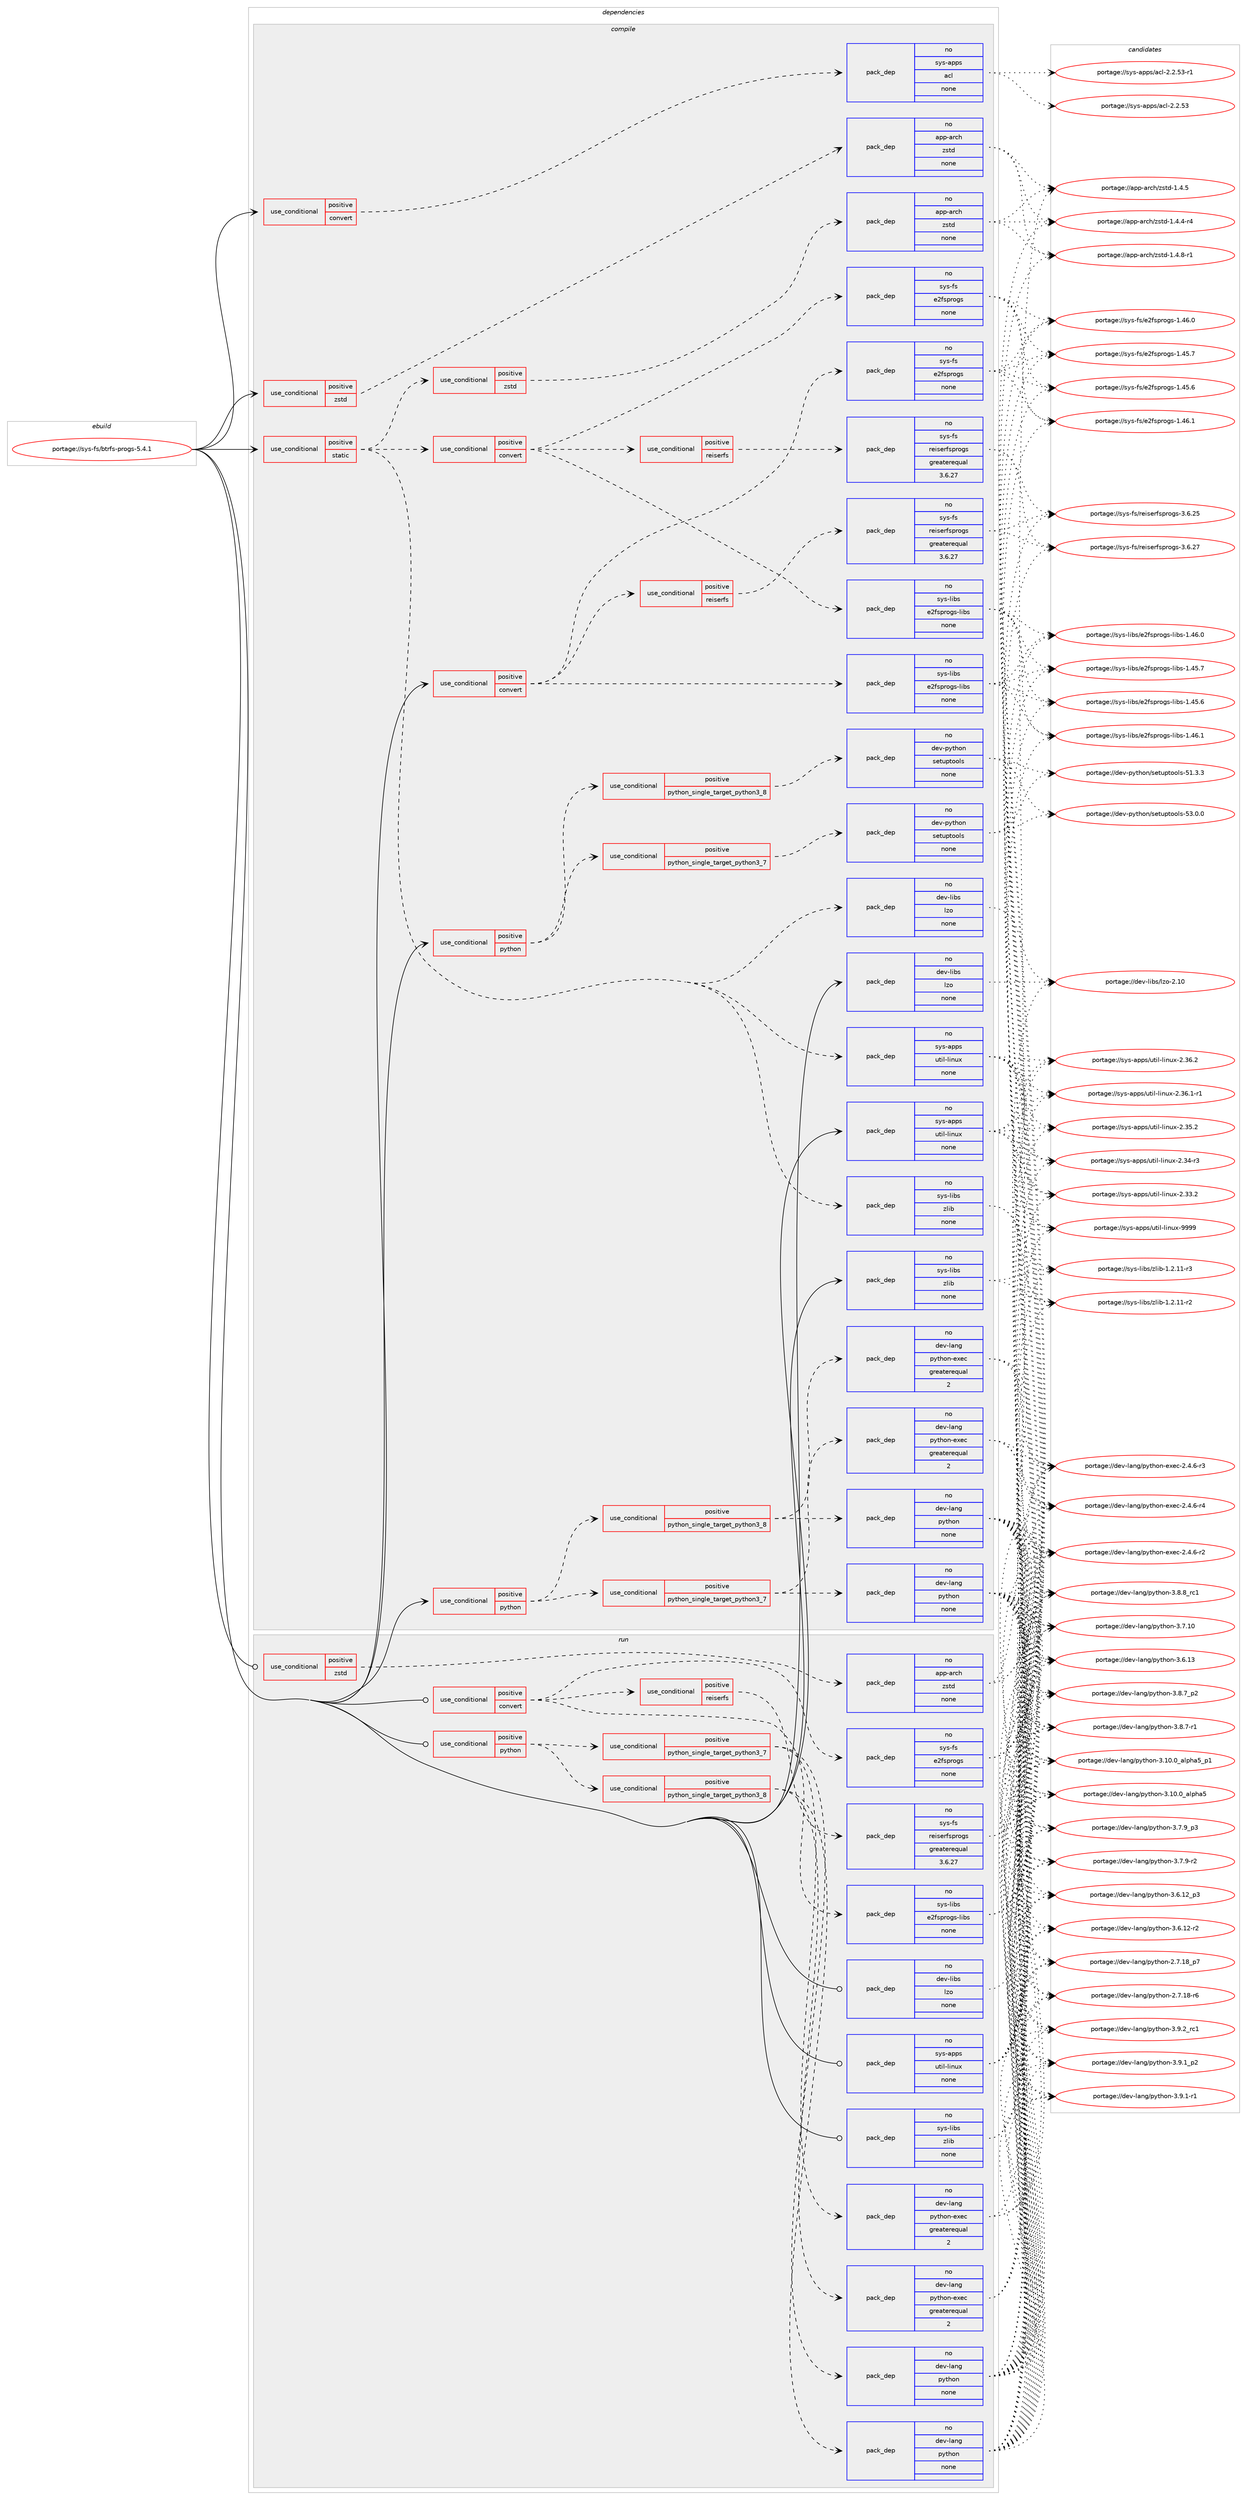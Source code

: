 digraph prolog {

# *************
# Graph options
# *************

newrank=true;
concentrate=true;
compound=true;
graph [rankdir=LR,fontname=Helvetica,fontsize=10,ranksep=1.5];#, ranksep=2.5, nodesep=0.2];
edge  [arrowhead=vee];
node  [fontname=Helvetica,fontsize=10];

# **********
# The ebuild
# **********

subgraph cluster_leftcol {
color=gray;
rank=same;
label=<<i>ebuild</i>>;
id [label="portage://sys-fs/btrfs-progs-5.4.1", color=red, width=4, href="../sys-fs/btrfs-progs-5.4.1.svg"];
}

# ****************
# The dependencies
# ****************

subgraph cluster_midcol {
color=gray;
label=<<i>dependencies</i>>;
subgraph cluster_compile {
fillcolor="#eeeeee";
style=filled;
label=<<i>compile</i>>;
subgraph cond1015 {
dependency4731 [label=<<TABLE BORDER="0" CELLBORDER="1" CELLSPACING="0" CELLPADDING="4"><TR><TD ROWSPAN="3" CELLPADDING="10">use_conditional</TD></TR><TR><TD>positive</TD></TR><TR><TD>convert</TD></TR></TABLE>>, shape=none, color=red];
subgraph pack3644 {
dependency4732 [label=<<TABLE BORDER="0" CELLBORDER="1" CELLSPACING="0" CELLPADDING="4" WIDTH="220"><TR><TD ROWSPAN="6" CELLPADDING="30">pack_dep</TD></TR><TR><TD WIDTH="110">no</TD></TR><TR><TD>sys-apps</TD></TR><TR><TD>acl</TD></TR><TR><TD>none</TD></TR><TR><TD></TD></TR></TABLE>>, shape=none, color=blue];
}
dependency4731:e -> dependency4732:w [weight=20,style="dashed",arrowhead="vee"];
}
id:e -> dependency4731:w [weight=20,style="solid",arrowhead="vee"];
subgraph cond1016 {
dependency4733 [label=<<TABLE BORDER="0" CELLBORDER="1" CELLSPACING="0" CELLPADDING="4"><TR><TD ROWSPAN="3" CELLPADDING="10">use_conditional</TD></TR><TR><TD>positive</TD></TR><TR><TD>convert</TD></TR></TABLE>>, shape=none, color=red];
subgraph pack3645 {
dependency4734 [label=<<TABLE BORDER="0" CELLBORDER="1" CELLSPACING="0" CELLPADDING="4" WIDTH="220"><TR><TD ROWSPAN="6" CELLPADDING="30">pack_dep</TD></TR><TR><TD WIDTH="110">no</TD></TR><TR><TD>sys-fs</TD></TR><TR><TD>e2fsprogs</TD></TR><TR><TD>none</TD></TR><TR><TD></TD></TR></TABLE>>, shape=none, color=blue];
}
dependency4733:e -> dependency4734:w [weight=20,style="dashed",arrowhead="vee"];
subgraph pack3646 {
dependency4735 [label=<<TABLE BORDER="0" CELLBORDER="1" CELLSPACING="0" CELLPADDING="4" WIDTH="220"><TR><TD ROWSPAN="6" CELLPADDING="30">pack_dep</TD></TR><TR><TD WIDTH="110">no</TD></TR><TR><TD>sys-libs</TD></TR><TR><TD>e2fsprogs-libs</TD></TR><TR><TD>none</TD></TR><TR><TD></TD></TR></TABLE>>, shape=none, color=blue];
}
dependency4733:e -> dependency4735:w [weight=20,style="dashed",arrowhead="vee"];
subgraph cond1017 {
dependency4736 [label=<<TABLE BORDER="0" CELLBORDER="1" CELLSPACING="0" CELLPADDING="4"><TR><TD ROWSPAN="3" CELLPADDING="10">use_conditional</TD></TR><TR><TD>positive</TD></TR><TR><TD>reiserfs</TD></TR></TABLE>>, shape=none, color=red];
subgraph pack3647 {
dependency4737 [label=<<TABLE BORDER="0" CELLBORDER="1" CELLSPACING="0" CELLPADDING="4" WIDTH="220"><TR><TD ROWSPAN="6" CELLPADDING="30">pack_dep</TD></TR><TR><TD WIDTH="110">no</TD></TR><TR><TD>sys-fs</TD></TR><TR><TD>reiserfsprogs</TD></TR><TR><TD>greaterequal</TD></TR><TR><TD>3.6.27</TD></TR></TABLE>>, shape=none, color=blue];
}
dependency4736:e -> dependency4737:w [weight=20,style="dashed",arrowhead="vee"];
}
dependency4733:e -> dependency4736:w [weight=20,style="dashed",arrowhead="vee"];
}
id:e -> dependency4733:w [weight=20,style="solid",arrowhead="vee"];
subgraph cond1018 {
dependency4738 [label=<<TABLE BORDER="0" CELLBORDER="1" CELLSPACING="0" CELLPADDING="4"><TR><TD ROWSPAN="3" CELLPADDING="10">use_conditional</TD></TR><TR><TD>positive</TD></TR><TR><TD>python</TD></TR></TABLE>>, shape=none, color=red];
subgraph cond1019 {
dependency4739 [label=<<TABLE BORDER="0" CELLBORDER="1" CELLSPACING="0" CELLPADDING="4"><TR><TD ROWSPAN="3" CELLPADDING="10">use_conditional</TD></TR><TR><TD>positive</TD></TR><TR><TD>python_single_target_python3_7</TD></TR></TABLE>>, shape=none, color=red];
subgraph pack3648 {
dependency4740 [label=<<TABLE BORDER="0" CELLBORDER="1" CELLSPACING="0" CELLPADDING="4" WIDTH="220"><TR><TD ROWSPAN="6" CELLPADDING="30">pack_dep</TD></TR><TR><TD WIDTH="110">no</TD></TR><TR><TD>dev-lang</TD></TR><TR><TD>python</TD></TR><TR><TD>none</TD></TR><TR><TD></TD></TR></TABLE>>, shape=none, color=blue];
}
dependency4739:e -> dependency4740:w [weight=20,style="dashed",arrowhead="vee"];
subgraph pack3649 {
dependency4741 [label=<<TABLE BORDER="0" CELLBORDER="1" CELLSPACING="0" CELLPADDING="4" WIDTH="220"><TR><TD ROWSPAN="6" CELLPADDING="30">pack_dep</TD></TR><TR><TD WIDTH="110">no</TD></TR><TR><TD>dev-lang</TD></TR><TR><TD>python-exec</TD></TR><TR><TD>greaterequal</TD></TR><TR><TD>2</TD></TR></TABLE>>, shape=none, color=blue];
}
dependency4739:e -> dependency4741:w [weight=20,style="dashed",arrowhead="vee"];
}
dependency4738:e -> dependency4739:w [weight=20,style="dashed",arrowhead="vee"];
subgraph cond1020 {
dependency4742 [label=<<TABLE BORDER="0" CELLBORDER="1" CELLSPACING="0" CELLPADDING="4"><TR><TD ROWSPAN="3" CELLPADDING="10">use_conditional</TD></TR><TR><TD>positive</TD></TR><TR><TD>python_single_target_python3_8</TD></TR></TABLE>>, shape=none, color=red];
subgraph pack3650 {
dependency4743 [label=<<TABLE BORDER="0" CELLBORDER="1" CELLSPACING="0" CELLPADDING="4" WIDTH="220"><TR><TD ROWSPAN="6" CELLPADDING="30">pack_dep</TD></TR><TR><TD WIDTH="110">no</TD></TR><TR><TD>dev-lang</TD></TR><TR><TD>python</TD></TR><TR><TD>none</TD></TR><TR><TD></TD></TR></TABLE>>, shape=none, color=blue];
}
dependency4742:e -> dependency4743:w [weight=20,style="dashed",arrowhead="vee"];
subgraph pack3651 {
dependency4744 [label=<<TABLE BORDER="0" CELLBORDER="1" CELLSPACING="0" CELLPADDING="4" WIDTH="220"><TR><TD ROWSPAN="6" CELLPADDING="30">pack_dep</TD></TR><TR><TD WIDTH="110">no</TD></TR><TR><TD>dev-lang</TD></TR><TR><TD>python-exec</TD></TR><TR><TD>greaterequal</TD></TR><TR><TD>2</TD></TR></TABLE>>, shape=none, color=blue];
}
dependency4742:e -> dependency4744:w [weight=20,style="dashed",arrowhead="vee"];
}
dependency4738:e -> dependency4742:w [weight=20,style="dashed",arrowhead="vee"];
}
id:e -> dependency4738:w [weight=20,style="solid",arrowhead="vee"];
subgraph cond1021 {
dependency4745 [label=<<TABLE BORDER="0" CELLBORDER="1" CELLSPACING="0" CELLPADDING="4"><TR><TD ROWSPAN="3" CELLPADDING="10">use_conditional</TD></TR><TR><TD>positive</TD></TR><TR><TD>python</TD></TR></TABLE>>, shape=none, color=red];
subgraph cond1022 {
dependency4746 [label=<<TABLE BORDER="0" CELLBORDER="1" CELLSPACING="0" CELLPADDING="4"><TR><TD ROWSPAN="3" CELLPADDING="10">use_conditional</TD></TR><TR><TD>positive</TD></TR><TR><TD>python_single_target_python3_7</TD></TR></TABLE>>, shape=none, color=red];
subgraph pack3652 {
dependency4747 [label=<<TABLE BORDER="0" CELLBORDER="1" CELLSPACING="0" CELLPADDING="4" WIDTH="220"><TR><TD ROWSPAN="6" CELLPADDING="30">pack_dep</TD></TR><TR><TD WIDTH="110">no</TD></TR><TR><TD>dev-python</TD></TR><TR><TD>setuptools</TD></TR><TR><TD>none</TD></TR><TR><TD></TD></TR></TABLE>>, shape=none, color=blue];
}
dependency4746:e -> dependency4747:w [weight=20,style="dashed",arrowhead="vee"];
}
dependency4745:e -> dependency4746:w [weight=20,style="dashed",arrowhead="vee"];
subgraph cond1023 {
dependency4748 [label=<<TABLE BORDER="0" CELLBORDER="1" CELLSPACING="0" CELLPADDING="4"><TR><TD ROWSPAN="3" CELLPADDING="10">use_conditional</TD></TR><TR><TD>positive</TD></TR><TR><TD>python_single_target_python3_8</TD></TR></TABLE>>, shape=none, color=red];
subgraph pack3653 {
dependency4749 [label=<<TABLE BORDER="0" CELLBORDER="1" CELLSPACING="0" CELLPADDING="4" WIDTH="220"><TR><TD ROWSPAN="6" CELLPADDING="30">pack_dep</TD></TR><TR><TD WIDTH="110">no</TD></TR><TR><TD>dev-python</TD></TR><TR><TD>setuptools</TD></TR><TR><TD>none</TD></TR><TR><TD></TD></TR></TABLE>>, shape=none, color=blue];
}
dependency4748:e -> dependency4749:w [weight=20,style="dashed",arrowhead="vee"];
}
dependency4745:e -> dependency4748:w [weight=20,style="dashed",arrowhead="vee"];
}
id:e -> dependency4745:w [weight=20,style="solid",arrowhead="vee"];
subgraph cond1024 {
dependency4750 [label=<<TABLE BORDER="0" CELLBORDER="1" CELLSPACING="0" CELLPADDING="4"><TR><TD ROWSPAN="3" CELLPADDING="10">use_conditional</TD></TR><TR><TD>positive</TD></TR><TR><TD>static</TD></TR></TABLE>>, shape=none, color=red];
subgraph pack3654 {
dependency4751 [label=<<TABLE BORDER="0" CELLBORDER="1" CELLSPACING="0" CELLPADDING="4" WIDTH="220"><TR><TD ROWSPAN="6" CELLPADDING="30">pack_dep</TD></TR><TR><TD WIDTH="110">no</TD></TR><TR><TD>dev-libs</TD></TR><TR><TD>lzo</TD></TR><TR><TD>none</TD></TR><TR><TD></TD></TR></TABLE>>, shape=none, color=blue];
}
dependency4750:e -> dependency4751:w [weight=20,style="dashed",arrowhead="vee"];
subgraph pack3655 {
dependency4752 [label=<<TABLE BORDER="0" CELLBORDER="1" CELLSPACING="0" CELLPADDING="4" WIDTH="220"><TR><TD ROWSPAN="6" CELLPADDING="30">pack_dep</TD></TR><TR><TD WIDTH="110">no</TD></TR><TR><TD>sys-apps</TD></TR><TR><TD>util-linux</TD></TR><TR><TD>none</TD></TR><TR><TD></TD></TR></TABLE>>, shape=none, color=blue];
}
dependency4750:e -> dependency4752:w [weight=20,style="dashed",arrowhead="vee"];
subgraph pack3656 {
dependency4753 [label=<<TABLE BORDER="0" CELLBORDER="1" CELLSPACING="0" CELLPADDING="4" WIDTH="220"><TR><TD ROWSPAN="6" CELLPADDING="30">pack_dep</TD></TR><TR><TD WIDTH="110">no</TD></TR><TR><TD>sys-libs</TD></TR><TR><TD>zlib</TD></TR><TR><TD>none</TD></TR><TR><TD></TD></TR></TABLE>>, shape=none, color=blue];
}
dependency4750:e -> dependency4753:w [weight=20,style="dashed",arrowhead="vee"];
subgraph cond1025 {
dependency4754 [label=<<TABLE BORDER="0" CELLBORDER="1" CELLSPACING="0" CELLPADDING="4"><TR><TD ROWSPAN="3" CELLPADDING="10">use_conditional</TD></TR><TR><TD>positive</TD></TR><TR><TD>convert</TD></TR></TABLE>>, shape=none, color=red];
subgraph pack3657 {
dependency4755 [label=<<TABLE BORDER="0" CELLBORDER="1" CELLSPACING="0" CELLPADDING="4" WIDTH="220"><TR><TD ROWSPAN="6" CELLPADDING="30">pack_dep</TD></TR><TR><TD WIDTH="110">no</TD></TR><TR><TD>sys-fs</TD></TR><TR><TD>e2fsprogs</TD></TR><TR><TD>none</TD></TR><TR><TD></TD></TR></TABLE>>, shape=none, color=blue];
}
dependency4754:e -> dependency4755:w [weight=20,style="dashed",arrowhead="vee"];
subgraph pack3658 {
dependency4756 [label=<<TABLE BORDER="0" CELLBORDER="1" CELLSPACING="0" CELLPADDING="4" WIDTH="220"><TR><TD ROWSPAN="6" CELLPADDING="30">pack_dep</TD></TR><TR><TD WIDTH="110">no</TD></TR><TR><TD>sys-libs</TD></TR><TR><TD>e2fsprogs-libs</TD></TR><TR><TD>none</TD></TR><TR><TD></TD></TR></TABLE>>, shape=none, color=blue];
}
dependency4754:e -> dependency4756:w [weight=20,style="dashed",arrowhead="vee"];
subgraph cond1026 {
dependency4757 [label=<<TABLE BORDER="0" CELLBORDER="1" CELLSPACING="0" CELLPADDING="4"><TR><TD ROWSPAN="3" CELLPADDING="10">use_conditional</TD></TR><TR><TD>positive</TD></TR><TR><TD>reiserfs</TD></TR></TABLE>>, shape=none, color=red];
subgraph pack3659 {
dependency4758 [label=<<TABLE BORDER="0" CELLBORDER="1" CELLSPACING="0" CELLPADDING="4" WIDTH="220"><TR><TD ROWSPAN="6" CELLPADDING="30">pack_dep</TD></TR><TR><TD WIDTH="110">no</TD></TR><TR><TD>sys-fs</TD></TR><TR><TD>reiserfsprogs</TD></TR><TR><TD>greaterequal</TD></TR><TR><TD>3.6.27</TD></TR></TABLE>>, shape=none, color=blue];
}
dependency4757:e -> dependency4758:w [weight=20,style="dashed",arrowhead="vee"];
}
dependency4754:e -> dependency4757:w [weight=20,style="dashed",arrowhead="vee"];
}
dependency4750:e -> dependency4754:w [weight=20,style="dashed",arrowhead="vee"];
subgraph cond1027 {
dependency4759 [label=<<TABLE BORDER="0" CELLBORDER="1" CELLSPACING="0" CELLPADDING="4"><TR><TD ROWSPAN="3" CELLPADDING="10">use_conditional</TD></TR><TR><TD>positive</TD></TR><TR><TD>zstd</TD></TR></TABLE>>, shape=none, color=red];
subgraph pack3660 {
dependency4760 [label=<<TABLE BORDER="0" CELLBORDER="1" CELLSPACING="0" CELLPADDING="4" WIDTH="220"><TR><TD ROWSPAN="6" CELLPADDING="30">pack_dep</TD></TR><TR><TD WIDTH="110">no</TD></TR><TR><TD>app-arch</TD></TR><TR><TD>zstd</TD></TR><TR><TD>none</TD></TR><TR><TD></TD></TR></TABLE>>, shape=none, color=blue];
}
dependency4759:e -> dependency4760:w [weight=20,style="dashed",arrowhead="vee"];
}
dependency4750:e -> dependency4759:w [weight=20,style="dashed",arrowhead="vee"];
}
id:e -> dependency4750:w [weight=20,style="solid",arrowhead="vee"];
subgraph cond1028 {
dependency4761 [label=<<TABLE BORDER="0" CELLBORDER="1" CELLSPACING="0" CELLPADDING="4"><TR><TD ROWSPAN="3" CELLPADDING="10">use_conditional</TD></TR><TR><TD>positive</TD></TR><TR><TD>zstd</TD></TR></TABLE>>, shape=none, color=red];
subgraph pack3661 {
dependency4762 [label=<<TABLE BORDER="0" CELLBORDER="1" CELLSPACING="0" CELLPADDING="4" WIDTH="220"><TR><TD ROWSPAN="6" CELLPADDING="30">pack_dep</TD></TR><TR><TD WIDTH="110">no</TD></TR><TR><TD>app-arch</TD></TR><TR><TD>zstd</TD></TR><TR><TD>none</TD></TR><TR><TD></TD></TR></TABLE>>, shape=none, color=blue];
}
dependency4761:e -> dependency4762:w [weight=20,style="dashed",arrowhead="vee"];
}
id:e -> dependency4761:w [weight=20,style="solid",arrowhead="vee"];
subgraph pack3662 {
dependency4763 [label=<<TABLE BORDER="0" CELLBORDER="1" CELLSPACING="0" CELLPADDING="4" WIDTH="220"><TR><TD ROWSPAN="6" CELLPADDING="30">pack_dep</TD></TR><TR><TD WIDTH="110">no</TD></TR><TR><TD>dev-libs</TD></TR><TR><TD>lzo</TD></TR><TR><TD>none</TD></TR><TR><TD></TD></TR></TABLE>>, shape=none, color=blue];
}
id:e -> dependency4763:w [weight=20,style="solid",arrowhead="vee"];
subgraph pack3663 {
dependency4764 [label=<<TABLE BORDER="0" CELLBORDER="1" CELLSPACING="0" CELLPADDING="4" WIDTH="220"><TR><TD ROWSPAN="6" CELLPADDING="30">pack_dep</TD></TR><TR><TD WIDTH="110">no</TD></TR><TR><TD>sys-apps</TD></TR><TR><TD>util-linux</TD></TR><TR><TD>none</TD></TR><TR><TD></TD></TR></TABLE>>, shape=none, color=blue];
}
id:e -> dependency4764:w [weight=20,style="solid",arrowhead="vee"];
subgraph pack3664 {
dependency4765 [label=<<TABLE BORDER="0" CELLBORDER="1" CELLSPACING="0" CELLPADDING="4" WIDTH="220"><TR><TD ROWSPAN="6" CELLPADDING="30">pack_dep</TD></TR><TR><TD WIDTH="110">no</TD></TR><TR><TD>sys-libs</TD></TR><TR><TD>zlib</TD></TR><TR><TD>none</TD></TR><TR><TD></TD></TR></TABLE>>, shape=none, color=blue];
}
id:e -> dependency4765:w [weight=20,style="solid",arrowhead="vee"];
}
subgraph cluster_compileandrun {
fillcolor="#eeeeee";
style=filled;
label=<<i>compile and run</i>>;
}
subgraph cluster_run {
fillcolor="#eeeeee";
style=filled;
label=<<i>run</i>>;
subgraph cond1029 {
dependency4766 [label=<<TABLE BORDER="0" CELLBORDER="1" CELLSPACING="0" CELLPADDING="4"><TR><TD ROWSPAN="3" CELLPADDING="10">use_conditional</TD></TR><TR><TD>positive</TD></TR><TR><TD>convert</TD></TR></TABLE>>, shape=none, color=red];
subgraph pack3665 {
dependency4767 [label=<<TABLE BORDER="0" CELLBORDER="1" CELLSPACING="0" CELLPADDING="4" WIDTH="220"><TR><TD ROWSPAN="6" CELLPADDING="30">pack_dep</TD></TR><TR><TD WIDTH="110">no</TD></TR><TR><TD>sys-fs</TD></TR><TR><TD>e2fsprogs</TD></TR><TR><TD>none</TD></TR><TR><TD></TD></TR></TABLE>>, shape=none, color=blue];
}
dependency4766:e -> dependency4767:w [weight=20,style="dashed",arrowhead="vee"];
subgraph pack3666 {
dependency4768 [label=<<TABLE BORDER="0" CELLBORDER="1" CELLSPACING="0" CELLPADDING="4" WIDTH="220"><TR><TD ROWSPAN="6" CELLPADDING="30">pack_dep</TD></TR><TR><TD WIDTH="110">no</TD></TR><TR><TD>sys-libs</TD></TR><TR><TD>e2fsprogs-libs</TD></TR><TR><TD>none</TD></TR><TR><TD></TD></TR></TABLE>>, shape=none, color=blue];
}
dependency4766:e -> dependency4768:w [weight=20,style="dashed",arrowhead="vee"];
subgraph cond1030 {
dependency4769 [label=<<TABLE BORDER="0" CELLBORDER="1" CELLSPACING="0" CELLPADDING="4"><TR><TD ROWSPAN="3" CELLPADDING="10">use_conditional</TD></TR><TR><TD>positive</TD></TR><TR><TD>reiserfs</TD></TR></TABLE>>, shape=none, color=red];
subgraph pack3667 {
dependency4770 [label=<<TABLE BORDER="0" CELLBORDER="1" CELLSPACING="0" CELLPADDING="4" WIDTH="220"><TR><TD ROWSPAN="6" CELLPADDING="30">pack_dep</TD></TR><TR><TD WIDTH="110">no</TD></TR><TR><TD>sys-fs</TD></TR><TR><TD>reiserfsprogs</TD></TR><TR><TD>greaterequal</TD></TR><TR><TD>3.6.27</TD></TR></TABLE>>, shape=none, color=blue];
}
dependency4769:e -> dependency4770:w [weight=20,style="dashed",arrowhead="vee"];
}
dependency4766:e -> dependency4769:w [weight=20,style="dashed",arrowhead="vee"];
}
id:e -> dependency4766:w [weight=20,style="solid",arrowhead="odot"];
subgraph cond1031 {
dependency4771 [label=<<TABLE BORDER="0" CELLBORDER="1" CELLSPACING="0" CELLPADDING="4"><TR><TD ROWSPAN="3" CELLPADDING="10">use_conditional</TD></TR><TR><TD>positive</TD></TR><TR><TD>python</TD></TR></TABLE>>, shape=none, color=red];
subgraph cond1032 {
dependency4772 [label=<<TABLE BORDER="0" CELLBORDER="1" CELLSPACING="0" CELLPADDING="4"><TR><TD ROWSPAN="3" CELLPADDING="10">use_conditional</TD></TR><TR><TD>positive</TD></TR><TR><TD>python_single_target_python3_7</TD></TR></TABLE>>, shape=none, color=red];
subgraph pack3668 {
dependency4773 [label=<<TABLE BORDER="0" CELLBORDER="1" CELLSPACING="0" CELLPADDING="4" WIDTH="220"><TR><TD ROWSPAN="6" CELLPADDING="30">pack_dep</TD></TR><TR><TD WIDTH="110">no</TD></TR><TR><TD>dev-lang</TD></TR><TR><TD>python</TD></TR><TR><TD>none</TD></TR><TR><TD></TD></TR></TABLE>>, shape=none, color=blue];
}
dependency4772:e -> dependency4773:w [weight=20,style="dashed",arrowhead="vee"];
subgraph pack3669 {
dependency4774 [label=<<TABLE BORDER="0" CELLBORDER="1" CELLSPACING="0" CELLPADDING="4" WIDTH="220"><TR><TD ROWSPAN="6" CELLPADDING="30">pack_dep</TD></TR><TR><TD WIDTH="110">no</TD></TR><TR><TD>dev-lang</TD></TR><TR><TD>python-exec</TD></TR><TR><TD>greaterequal</TD></TR><TR><TD>2</TD></TR></TABLE>>, shape=none, color=blue];
}
dependency4772:e -> dependency4774:w [weight=20,style="dashed",arrowhead="vee"];
}
dependency4771:e -> dependency4772:w [weight=20,style="dashed",arrowhead="vee"];
subgraph cond1033 {
dependency4775 [label=<<TABLE BORDER="0" CELLBORDER="1" CELLSPACING="0" CELLPADDING="4"><TR><TD ROWSPAN="3" CELLPADDING="10">use_conditional</TD></TR><TR><TD>positive</TD></TR><TR><TD>python_single_target_python3_8</TD></TR></TABLE>>, shape=none, color=red];
subgraph pack3670 {
dependency4776 [label=<<TABLE BORDER="0" CELLBORDER="1" CELLSPACING="0" CELLPADDING="4" WIDTH="220"><TR><TD ROWSPAN="6" CELLPADDING="30">pack_dep</TD></TR><TR><TD WIDTH="110">no</TD></TR><TR><TD>dev-lang</TD></TR><TR><TD>python</TD></TR><TR><TD>none</TD></TR><TR><TD></TD></TR></TABLE>>, shape=none, color=blue];
}
dependency4775:e -> dependency4776:w [weight=20,style="dashed",arrowhead="vee"];
subgraph pack3671 {
dependency4777 [label=<<TABLE BORDER="0" CELLBORDER="1" CELLSPACING="0" CELLPADDING="4" WIDTH="220"><TR><TD ROWSPAN="6" CELLPADDING="30">pack_dep</TD></TR><TR><TD WIDTH="110">no</TD></TR><TR><TD>dev-lang</TD></TR><TR><TD>python-exec</TD></TR><TR><TD>greaterequal</TD></TR><TR><TD>2</TD></TR></TABLE>>, shape=none, color=blue];
}
dependency4775:e -> dependency4777:w [weight=20,style="dashed",arrowhead="vee"];
}
dependency4771:e -> dependency4775:w [weight=20,style="dashed",arrowhead="vee"];
}
id:e -> dependency4771:w [weight=20,style="solid",arrowhead="odot"];
subgraph cond1034 {
dependency4778 [label=<<TABLE BORDER="0" CELLBORDER="1" CELLSPACING="0" CELLPADDING="4"><TR><TD ROWSPAN="3" CELLPADDING="10">use_conditional</TD></TR><TR><TD>positive</TD></TR><TR><TD>zstd</TD></TR></TABLE>>, shape=none, color=red];
subgraph pack3672 {
dependency4779 [label=<<TABLE BORDER="0" CELLBORDER="1" CELLSPACING="0" CELLPADDING="4" WIDTH="220"><TR><TD ROWSPAN="6" CELLPADDING="30">pack_dep</TD></TR><TR><TD WIDTH="110">no</TD></TR><TR><TD>app-arch</TD></TR><TR><TD>zstd</TD></TR><TR><TD>none</TD></TR><TR><TD></TD></TR></TABLE>>, shape=none, color=blue];
}
dependency4778:e -> dependency4779:w [weight=20,style="dashed",arrowhead="vee"];
}
id:e -> dependency4778:w [weight=20,style="solid",arrowhead="odot"];
subgraph pack3673 {
dependency4780 [label=<<TABLE BORDER="0" CELLBORDER="1" CELLSPACING="0" CELLPADDING="4" WIDTH="220"><TR><TD ROWSPAN="6" CELLPADDING="30">pack_dep</TD></TR><TR><TD WIDTH="110">no</TD></TR><TR><TD>dev-libs</TD></TR><TR><TD>lzo</TD></TR><TR><TD>none</TD></TR><TR><TD></TD></TR></TABLE>>, shape=none, color=blue];
}
id:e -> dependency4780:w [weight=20,style="solid",arrowhead="odot"];
subgraph pack3674 {
dependency4781 [label=<<TABLE BORDER="0" CELLBORDER="1" CELLSPACING="0" CELLPADDING="4" WIDTH="220"><TR><TD ROWSPAN="6" CELLPADDING="30">pack_dep</TD></TR><TR><TD WIDTH="110">no</TD></TR><TR><TD>sys-apps</TD></TR><TR><TD>util-linux</TD></TR><TR><TD>none</TD></TR><TR><TD></TD></TR></TABLE>>, shape=none, color=blue];
}
id:e -> dependency4781:w [weight=20,style="solid",arrowhead="odot"];
subgraph pack3675 {
dependency4782 [label=<<TABLE BORDER="0" CELLBORDER="1" CELLSPACING="0" CELLPADDING="4" WIDTH="220"><TR><TD ROWSPAN="6" CELLPADDING="30">pack_dep</TD></TR><TR><TD WIDTH="110">no</TD></TR><TR><TD>sys-libs</TD></TR><TR><TD>zlib</TD></TR><TR><TD>none</TD></TR><TR><TD></TD></TR></TABLE>>, shape=none, color=blue];
}
id:e -> dependency4782:w [weight=20,style="solid",arrowhead="odot"];
}
}

# **************
# The candidates
# **************

subgraph cluster_choices {
rank=same;
color=gray;
label=<<i>candidates</i>>;

subgraph choice3644 {
color=black;
nodesep=1;
choice1151211154597112112115479799108455046504653514511449 [label="portage://sys-apps/acl-2.2.53-r1", color=red, width=4,href="../sys-apps/acl-2.2.53-r1.svg"];
choice115121115459711211211547979910845504650465351 [label="portage://sys-apps/acl-2.2.53", color=red, width=4,href="../sys-apps/acl-2.2.53.svg"];
dependency4732:e -> choice1151211154597112112115479799108455046504653514511449:w [style=dotted,weight="100"];
dependency4732:e -> choice115121115459711211211547979910845504650465351:w [style=dotted,weight="100"];
}
subgraph choice3645 {
color=black;
nodesep=1;
choice11512111545102115471015010211511211411110311545494652544649 [label="portage://sys-fs/e2fsprogs-1.46.1", color=red, width=4,href="../sys-fs/e2fsprogs-1.46.1.svg"];
choice11512111545102115471015010211511211411110311545494652544648 [label="portage://sys-fs/e2fsprogs-1.46.0", color=red, width=4,href="../sys-fs/e2fsprogs-1.46.0.svg"];
choice11512111545102115471015010211511211411110311545494652534655 [label="portage://sys-fs/e2fsprogs-1.45.7", color=red, width=4,href="../sys-fs/e2fsprogs-1.45.7.svg"];
choice11512111545102115471015010211511211411110311545494652534654 [label="portage://sys-fs/e2fsprogs-1.45.6", color=red, width=4,href="../sys-fs/e2fsprogs-1.45.6.svg"];
dependency4734:e -> choice11512111545102115471015010211511211411110311545494652544649:w [style=dotted,weight="100"];
dependency4734:e -> choice11512111545102115471015010211511211411110311545494652544648:w [style=dotted,weight="100"];
dependency4734:e -> choice11512111545102115471015010211511211411110311545494652534655:w [style=dotted,weight="100"];
dependency4734:e -> choice11512111545102115471015010211511211411110311545494652534654:w [style=dotted,weight="100"];
}
subgraph choice3646 {
color=black;
nodesep=1;
choice11512111545108105981154710150102115112114111103115451081059811545494652544649 [label="portage://sys-libs/e2fsprogs-libs-1.46.1", color=red, width=4,href="../sys-libs/e2fsprogs-libs-1.46.1.svg"];
choice11512111545108105981154710150102115112114111103115451081059811545494652544648 [label="portage://sys-libs/e2fsprogs-libs-1.46.0", color=red, width=4,href="../sys-libs/e2fsprogs-libs-1.46.0.svg"];
choice11512111545108105981154710150102115112114111103115451081059811545494652534655 [label="portage://sys-libs/e2fsprogs-libs-1.45.7", color=red, width=4,href="../sys-libs/e2fsprogs-libs-1.45.7.svg"];
choice11512111545108105981154710150102115112114111103115451081059811545494652534654 [label="portage://sys-libs/e2fsprogs-libs-1.45.6", color=red, width=4,href="../sys-libs/e2fsprogs-libs-1.45.6.svg"];
dependency4735:e -> choice11512111545108105981154710150102115112114111103115451081059811545494652544649:w [style=dotted,weight="100"];
dependency4735:e -> choice11512111545108105981154710150102115112114111103115451081059811545494652544648:w [style=dotted,weight="100"];
dependency4735:e -> choice11512111545108105981154710150102115112114111103115451081059811545494652534655:w [style=dotted,weight="100"];
dependency4735:e -> choice11512111545108105981154710150102115112114111103115451081059811545494652534654:w [style=dotted,weight="100"];
}
subgraph choice3647 {
color=black;
nodesep=1;
choice115121115451021154711410110511510111410211511211411110311545514654465055 [label="portage://sys-fs/reiserfsprogs-3.6.27", color=red, width=4,href="../sys-fs/reiserfsprogs-3.6.27.svg"];
choice115121115451021154711410110511510111410211511211411110311545514654465053 [label="portage://sys-fs/reiserfsprogs-3.6.25", color=red, width=4,href="../sys-fs/reiserfsprogs-3.6.25.svg"];
dependency4737:e -> choice115121115451021154711410110511510111410211511211411110311545514654465055:w [style=dotted,weight="100"];
dependency4737:e -> choice115121115451021154711410110511510111410211511211411110311545514654465053:w [style=dotted,weight="100"];
}
subgraph choice3648 {
color=black;
nodesep=1;
choice100101118451089711010347112121116104111110455146574650951149949 [label="portage://dev-lang/python-3.9.2_rc1", color=red, width=4,href="../dev-lang/python-3.9.2_rc1.svg"];
choice1001011184510897110103471121211161041111104551465746499511250 [label="portage://dev-lang/python-3.9.1_p2", color=red, width=4,href="../dev-lang/python-3.9.1_p2.svg"];
choice1001011184510897110103471121211161041111104551465746494511449 [label="portage://dev-lang/python-3.9.1-r1", color=red, width=4,href="../dev-lang/python-3.9.1-r1.svg"];
choice100101118451089711010347112121116104111110455146564656951149949 [label="portage://dev-lang/python-3.8.8_rc1", color=red, width=4,href="../dev-lang/python-3.8.8_rc1.svg"];
choice1001011184510897110103471121211161041111104551465646559511250 [label="portage://dev-lang/python-3.8.7_p2", color=red, width=4,href="../dev-lang/python-3.8.7_p2.svg"];
choice1001011184510897110103471121211161041111104551465646554511449 [label="portage://dev-lang/python-3.8.7-r1", color=red, width=4,href="../dev-lang/python-3.8.7-r1.svg"];
choice1001011184510897110103471121211161041111104551465546579511251 [label="portage://dev-lang/python-3.7.9_p3", color=red, width=4,href="../dev-lang/python-3.7.9_p3.svg"];
choice1001011184510897110103471121211161041111104551465546574511450 [label="portage://dev-lang/python-3.7.9-r2", color=red, width=4,href="../dev-lang/python-3.7.9-r2.svg"];
choice10010111845108971101034711212111610411111045514655464948 [label="portage://dev-lang/python-3.7.10", color=red, width=4,href="../dev-lang/python-3.7.10.svg"];
choice10010111845108971101034711212111610411111045514654464951 [label="portage://dev-lang/python-3.6.13", color=red, width=4,href="../dev-lang/python-3.6.13.svg"];
choice100101118451089711010347112121116104111110455146544649509511251 [label="portage://dev-lang/python-3.6.12_p3", color=red, width=4,href="../dev-lang/python-3.6.12_p3.svg"];
choice100101118451089711010347112121116104111110455146544649504511450 [label="portage://dev-lang/python-3.6.12-r2", color=red, width=4,href="../dev-lang/python-3.6.12-r2.svg"];
choice10010111845108971101034711212111610411111045514649484648959710811210497539511249 [label="portage://dev-lang/python-3.10.0_alpha5_p1", color=red, width=4,href="../dev-lang/python-3.10.0_alpha5_p1.svg"];
choice1001011184510897110103471121211161041111104551464948464895971081121049753 [label="portage://dev-lang/python-3.10.0_alpha5", color=red, width=4,href="../dev-lang/python-3.10.0_alpha5.svg"];
choice100101118451089711010347112121116104111110455046554649569511255 [label="portage://dev-lang/python-2.7.18_p7", color=red, width=4,href="../dev-lang/python-2.7.18_p7.svg"];
choice100101118451089711010347112121116104111110455046554649564511454 [label="portage://dev-lang/python-2.7.18-r6", color=red, width=4,href="../dev-lang/python-2.7.18-r6.svg"];
dependency4740:e -> choice100101118451089711010347112121116104111110455146574650951149949:w [style=dotted,weight="100"];
dependency4740:e -> choice1001011184510897110103471121211161041111104551465746499511250:w [style=dotted,weight="100"];
dependency4740:e -> choice1001011184510897110103471121211161041111104551465746494511449:w [style=dotted,weight="100"];
dependency4740:e -> choice100101118451089711010347112121116104111110455146564656951149949:w [style=dotted,weight="100"];
dependency4740:e -> choice1001011184510897110103471121211161041111104551465646559511250:w [style=dotted,weight="100"];
dependency4740:e -> choice1001011184510897110103471121211161041111104551465646554511449:w [style=dotted,weight="100"];
dependency4740:e -> choice1001011184510897110103471121211161041111104551465546579511251:w [style=dotted,weight="100"];
dependency4740:e -> choice1001011184510897110103471121211161041111104551465546574511450:w [style=dotted,weight="100"];
dependency4740:e -> choice10010111845108971101034711212111610411111045514655464948:w [style=dotted,weight="100"];
dependency4740:e -> choice10010111845108971101034711212111610411111045514654464951:w [style=dotted,weight="100"];
dependency4740:e -> choice100101118451089711010347112121116104111110455146544649509511251:w [style=dotted,weight="100"];
dependency4740:e -> choice100101118451089711010347112121116104111110455146544649504511450:w [style=dotted,weight="100"];
dependency4740:e -> choice10010111845108971101034711212111610411111045514649484648959710811210497539511249:w [style=dotted,weight="100"];
dependency4740:e -> choice1001011184510897110103471121211161041111104551464948464895971081121049753:w [style=dotted,weight="100"];
dependency4740:e -> choice100101118451089711010347112121116104111110455046554649569511255:w [style=dotted,weight="100"];
dependency4740:e -> choice100101118451089711010347112121116104111110455046554649564511454:w [style=dotted,weight="100"];
}
subgraph choice3649 {
color=black;
nodesep=1;
choice10010111845108971101034711212111610411111045101120101994550465246544511452 [label="portage://dev-lang/python-exec-2.4.6-r4", color=red, width=4,href="../dev-lang/python-exec-2.4.6-r4.svg"];
choice10010111845108971101034711212111610411111045101120101994550465246544511451 [label="portage://dev-lang/python-exec-2.4.6-r3", color=red, width=4,href="../dev-lang/python-exec-2.4.6-r3.svg"];
choice10010111845108971101034711212111610411111045101120101994550465246544511450 [label="portage://dev-lang/python-exec-2.4.6-r2", color=red, width=4,href="../dev-lang/python-exec-2.4.6-r2.svg"];
dependency4741:e -> choice10010111845108971101034711212111610411111045101120101994550465246544511452:w [style=dotted,weight="100"];
dependency4741:e -> choice10010111845108971101034711212111610411111045101120101994550465246544511451:w [style=dotted,weight="100"];
dependency4741:e -> choice10010111845108971101034711212111610411111045101120101994550465246544511450:w [style=dotted,weight="100"];
}
subgraph choice3650 {
color=black;
nodesep=1;
choice100101118451089711010347112121116104111110455146574650951149949 [label="portage://dev-lang/python-3.9.2_rc1", color=red, width=4,href="../dev-lang/python-3.9.2_rc1.svg"];
choice1001011184510897110103471121211161041111104551465746499511250 [label="portage://dev-lang/python-3.9.1_p2", color=red, width=4,href="../dev-lang/python-3.9.1_p2.svg"];
choice1001011184510897110103471121211161041111104551465746494511449 [label="portage://dev-lang/python-3.9.1-r1", color=red, width=4,href="../dev-lang/python-3.9.1-r1.svg"];
choice100101118451089711010347112121116104111110455146564656951149949 [label="portage://dev-lang/python-3.8.8_rc1", color=red, width=4,href="../dev-lang/python-3.8.8_rc1.svg"];
choice1001011184510897110103471121211161041111104551465646559511250 [label="portage://dev-lang/python-3.8.7_p2", color=red, width=4,href="../dev-lang/python-3.8.7_p2.svg"];
choice1001011184510897110103471121211161041111104551465646554511449 [label="portage://dev-lang/python-3.8.7-r1", color=red, width=4,href="../dev-lang/python-3.8.7-r1.svg"];
choice1001011184510897110103471121211161041111104551465546579511251 [label="portage://dev-lang/python-3.7.9_p3", color=red, width=4,href="../dev-lang/python-3.7.9_p3.svg"];
choice1001011184510897110103471121211161041111104551465546574511450 [label="portage://dev-lang/python-3.7.9-r2", color=red, width=4,href="../dev-lang/python-3.7.9-r2.svg"];
choice10010111845108971101034711212111610411111045514655464948 [label="portage://dev-lang/python-3.7.10", color=red, width=4,href="../dev-lang/python-3.7.10.svg"];
choice10010111845108971101034711212111610411111045514654464951 [label="portage://dev-lang/python-3.6.13", color=red, width=4,href="../dev-lang/python-3.6.13.svg"];
choice100101118451089711010347112121116104111110455146544649509511251 [label="portage://dev-lang/python-3.6.12_p3", color=red, width=4,href="../dev-lang/python-3.6.12_p3.svg"];
choice100101118451089711010347112121116104111110455146544649504511450 [label="portage://dev-lang/python-3.6.12-r2", color=red, width=4,href="../dev-lang/python-3.6.12-r2.svg"];
choice10010111845108971101034711212111610411111045514649484648959710811210497539511249 [label="portage://dev-lang/python-3.10.0_alpha5_p1", color=red, width=4,href="../dev-lang/python-3.10.0_alpha5_p1.svg"];
choice1001011184510897110103471121211161041111104551464948464895971081121049753 [label="portage://dev-lang/python-3.10.0_alpha5", color=red, width=4,href="../dev-lang/python-3.10.0_alpha5.svg"];
choice100101118451089711010347112121116104111110455046554649569511255 [label="portage://dev-lang/python-2.7.18_p7", color=red, width=4,href="../dev-lang/python-2.7.18_p7.svg"];
choice100101118451089711010347112121116104111110455046554649564511454 [label="portage://dev-lang/python-2.7.18-r6", color=red, width=4,href="../dev-lang/python-2.7.18-r6.svg"];
dependency4743:e -> choice100101118451089711010347112121116104111110455146574650951149949:w [style=dotted,weight="100"];
dependency4743:e -> choice1001011184510897110103471121211161041111104551465746499511250:w [style=dotted,weight="100"];
dependency4743:e -> choice1001011184510897110103471121211161041111104551465746494511449:w [style=dotted,weight="100"];
dependency4743:e -> choice100101118451089711010347112121116104111110455146564656951149949:w [style=dotted,weight="100"];
dependency4743:e -> choice1001011184510897110103471121211161041111104551465646559511250:w [style=dotted,weight="100"];
dependency4743:e -> choice1001011184510897110103471121211161041111104551465646554511449:w [style=dotted,weight="100"];
dependency4743:e -> choice1001011184510897110103471121211161041111104551465546579511251:w [style=dotted,weight="100"];
dependency4743:e -> choice1001011184510897110103471121211161041111104551465546574511450:w [style=dotted,weight="100"];
dependency4743:e -> choice10010111845108971101034711212111610411111045514655464948:w [style=dotted,weight="100"];
dependency4743:e -> choice10010111845108971101034711212111610411111045514654464951:w [style=dotted,weight="100"];
dependency4743:e -> choice100101118451089711010347112121116104111110455146544649509511251:w [style=dotted,weight="100"];
dependency4743:e -> choice100101118451089711010347112121116104111110455146544649504511450:w [style=dotted,weight="100"];
dependency4743:e -> choice10010111845108971101034711212111610411111045514649484648959710811210497539511249:w [style=dotted,weight="100"];
dependency4743:e -> choice1001011184510897110103471121211161041111104551464948464895971081121049753:w [style=dotted,weight="100"];
dependency4743:e -> choice100101118451089711010347112121116104111110455046554649569511255:w [style=dotted,weight="100"];
dependency4743:e -> choice100101118451089711010347112121116104111110455046554649564511454:w [style=dotted,weight="100"];
}
subgraph choice3651 {
color=black;
nodesep=1;
choice10010111845108971101034711212111610411111045101120101994550465246544511452 [label="portage://dev-lang/python-exec-2.4.6-r4", color=red, width=4,href="../dev-lang/python-exec-2.4.6-r4.svg"];
choice10010111845108971101034711212111610411111045101120101994550465246544511451 [label="portage://dev-lang/python-exec-2.4.6-r3", color=red, width=4,href="../dev-lang/python-exec-2.4.6-r3.svg"];
choice10010111845108971101034711212111610411111045101120101994550465246544511450 [label="portage://dev-lang/python-exec-2.4.6-r2", color=red, width=4,href="../dev-lang/python-exec-2.4.6-r2.svg"];
dependency4744:e -> choice10010111845108971101034711212111610411111045101120101994550465246544511452:w [style=dotted,weight="100"];
dependency4744:e -> choice10010111845108971101034711212111610411111045101120101994550465246544511451:w [style=dotted,weight="100"];
dependency4744:e -> choice10010111845108971101034711212111610411111045101120101994550465246544511450:w [style=dotted,weight="100"];
}
subgraph choice3652 {
color=black;
nodesep=1;
choice100101118451121211161041111104711510111611711211611111110811545535146484648 [label="portage://dev-python/setuptools-53.0.0", color=red, width=4,href="../dev-python/setuptools-53.0.0.svg"];
choice100101118451121211161041111104711510111611711211611111110811545534946514651 [label="portage://dev-python/setuptools-51.3.3", color=red, width=4,href="../dev-python/setuptools-51.3.3.svg"];
dependency4747:e -> choice100101118451121211161041111104711510111611711211611111110811545535146484648:w [style=dotted,weight="100"];
dependency4747:e -> choice100101118451121211161041111104711510111611711211611111110811545534946514651:w [style=dotted,weight="100"];
}
subgraph choice3653 {
color=black;
nodesep=1;
choice100101118451121211161041111104711510111611711211611111110811545535146484648 [label="portage://dev-python/setuptools-53.0.0", color=red, width=4,href="../dev-python/setuptools-53.0.0.svg"];
choice100101118451121211161041111104711510111611711211611111110811545534946514651 [label="portage://dev-python/setuptools-51.3.3", color=red, width=4,href="../dev-python/setuptools-51.3.3.svg"];
dependency4749:e -> choice100101118451121211161041111104711510111611711211611111110811545535146484648:w [style=dotted,weight="100"];
dependency4749:e -> choice100101118451121211161041111104711510111611711211611111110811545534946514651:w [style=dotted,weight="100"];
}
subgraph choice3654 {
color=black;
nodesep=1;
choice1001011184510810598115471081221114550464948 [label="portage://dev-libs/lzo-2.10", color=red, width=4,href="../dev-libs/lzo-2.10.svg"];
dependency4751:e -> choice1001011184510810598115471081221114550464948:w [style=dotted,weight="100"];
}
subgraph choice3655 {
color=black;
nodesep=1;
choice115121115459711211211547117116105108451081051101171204557575757 [label="portage://sys-apps/util-linux-9999", color=red, width=4,href="../sys-apps/util-linux-9999.svg"];
choice1151211154597112112115471171161051084510810511011712045504651544650 [label="portage://sys-apps/util-linux-2.36.2", color=red, width=4,href="../sys-apps/util-linux-2.36.2.svg"];
choice11512111545971121121154711711610510845108105110117120455046515446494511449 [label="portage://sys-apps/util-linux-2.36.1-r1", color=red, width=4,href="../sys-apps/util-linux-2.36.1-r1.svg"];
choice1151211154597112112115471171161051084510810511011712045504651534650 [label="portage://sys-apps/util-linux-2.35.2", color=red, width=4,href="../sys-apps/util-linux-2.35.2.svg"];
choice1151211154597112112115471171161051084510810511011712045504651524511451 [label="portage://sys-apps/util-linux-2.34-r3", color=red, width=4,href="../sys-apps/util-linux-2.34-r3.svg"];
choice1151211154597112112115471171161051084510810511011712045504651514650 [label="portage://sys-apps/util-linux-2.33.2", color=red, width=4,href="../sys-apps/util-linux-2.33.2.svg"];
dependency4752:e -> choice115121115459711211211547117116105108451081051101171204557575757:w [style=dotted,weight="100"];
dependency4752:e -> choice1151211154597112112115471171161051084510810511011712045504651544650:w [style=dotted,weight="100"];
dependency4752:e -> choice11512111545971121121154711711610510845108105110117120455046515446494511449:w [style=dotted,weight="100"];
dependency4752:e -> choice1151211154597112112115471171161051084510810511011712045504651534650:w [style=dotted,weight="100"];
dependency4752:e -> choice1151211154597112112115471171161051084510810511011712045504651524511451:w [style=dotted,weight="100"];
dependency4752:e -> choice1151211154597112112115471171161051084510810511011712045504651514650:w [style=dotted,weight="100"];
}
subgraph choice3656 {
color=black;
nodesep=1;
choice11512111545108105981154712210810598454946504649494511451 [label="portage://sys-libs/zlib-1.2.11-r3", color=red, width=4,href="../sys-libs/zlib-1.2.11-r3.svg"];
choice11512111545108105981154712210810598454946504649494511450 [label="portage://sys-libs/zlib-1.2.11-r2", color=red, width=4,href="../sys-libs/zlib-1.2.11-r2.svg"];
dependency4753:e -> choice11512111545108105981154712210810598454946504649494511451:w [style=dotted,weight="100"];
dependency4753:e -> choice11512111545108105981154712210810598454946504649494511450:w [style=dotted,weight="100"];
}
subgraph choice3657 {
color=black;
nodesep=1;
choice11512111545102115471015010211511211411110311545494652544649 [label="portage://sys-fs/e2fsprogs-1.46.1", color=red, width=4,href="../sys-fs/e2fsprogs-1.46.1.svg"];
choice11512111545102115471015010211511211411110311545494652544648 [label="portage://sys-fs/e2fsprogs-1.46.0", color=red, width=4,href="../sys-fs/e2fsprogs-1.46.0.svg"];
choice11512111545102115471015010211511211411110311545494652534655 [label="portage://sys-fs/e2fsprogs-1.45.7", color=red, width=4,href="../sys-fs/e2fsprogs-1.45.7.svg"];
choice11512111545102115471015010211511211411110311545494652534654 [label="portage://sys-fs/e2fsprogs-1.45.6", color=red, width=4,href="../sys-fs/e2fsprogs-1.45.6.svg"];
dependency4755:e -> choice11512111545102115471015010211511211411110311545494652544649:w [style=dotted,weight="100"];
dependency4755:e -> choice11512111545102115471015010211511211411110311545494652544648:w [style=dotted,weight="100"];
dependency4755:e -> choice11512111545102115471015010211511211411110311545494652534655:w [style=dotted,weight="100"];
dependency4755:e -> choice11512111545102115471015010211511211411110311545494652534654:w [style=dotted,weight="100"];
}
subgraph choice3658 {
color=black;
nodesep=1;
choice11512111545108105981154710150102115112114111103115451081059811545494652544649 [label="portage://sys-libs/e2fsprogs-libs-1.46.1", color=red, width=4,href="../sys-libs/e2fsprogs-libs-1.46.1.svg"];
choice11512111545108105981154710150102115112114111103115451081059811545494652544648 [label="portage://sys-libs/e2fsprogs-libs-1.46.0", color=red, width=4,href="../sys-libs/e2fsprogs-libs-1.46.0.svg"];
choice11512111545108105981154710150102115112114111103115451081059811545494652534655 [label="portage://sys-libs/e2fsprogs-libs-1.45.7", color=red, width=4,href="../sys-libs/e2fsprogs-libs-1.45.7.svg"];
choice11512111545108105981154710150102115112114111103115451081059811545494652534654 [label="portage://sys-libs/e2fsprogs-libs-1.45.6", color=red, width=4,href="../sys-libs/e2fsprogs-libs-1.45.6.svg"];
dependency4756:e -> choice11512111545108105981154710150102115112114111103115451081059811545494652544649:w [style=dotted,weight="100"];
dependency4756:e -> choice11512111545108105981154710150102115112114111103115451081059811545494652544648:w [style=dotted,weight="100"];
dependency4756:e -> choice11512111545108105981154710150102115112114111103115451081059811545494652534655:w [style=dotted,weight="100"];
dependency4756:e -> choice11512111545108105981154710150102115112114111103115451081059811545494652534654:w [style=dotted,weight="100"];
}
subgraph choice3659 {
color=black;
nodesep=1;
choice115121115451021154711410110511510111410211511211411110311545514654465055 [label="portage://sys-fs/reiserfsprogs-3.6.27", color=red, width=4,href="../sys-fs/reiserfsprogs-3.6.27.svg"];
choice115121115451021154711410110511510111410211511211411110311545514654465053 [label="portage://sys-fs/reiserfsprogs-3.6.25", color=red, width=4,href="../sys-fs/reiserfsprogs-3.6.25.svg"];
dependency4758:e -> choice115121115451021154711410110511510111410211511211411110311545514654465055:w [style=dotted,weight="100"];
dependency4758:e -> choice115121115451021154711410110511510111410211511211411110311545514654465053:w [style=dotted,weight="100"];
}
subgraph choice3660 {
color=black;
nodesep=1;
choice97112112459711499104471221151161004549465246564511449 [label="portage://app-arch/zstd-1.4.8-r1", color=red, width=4,href="../app-arch/zstd-1.4.8-r1.svg"];
choice9711211245971149910447122115116100454946524653 [label="portage://app-arch/zstd-1.4.5", color=red, width=4,href="../app-arch/zstd-1.4.5.svg"];
choice97112112459711499104471221151161004549465246524511452 [label="portage://app-arch/zstd-1.4.4-r4", color=red, width=4,href="../app-arch/zstd-1.4.4-r4.svg"];
dependency4760:e -> choice97112112459711499104471221151161004549465246564511449:w [style=dotted,weight="100"];
dependency4760:e -> choice9711211245971149910447122115116100454946524653:w [style=dotted,weight="100"];
dependency4760:e -> choice97112112459711499104471221151161004549465246524511452:w [style=dotted,weight="100"];
}
subgraph choice3661 {
color=black;
nodesep=1;
choice97112112459711499104471221151161004549465246564511449 [label="portage://app-arch/zstd-1.4.8-r1", color=red, width=4,href="../app-arch/zstd-1.4.8-r1.svg"];
choice9711211245971149910447122115116100454946524653 [label="portage://app-arch/zstd-1.4.5", color=red, width=4,href="../app-arch/zstd-1.4.5.svg"];
choice97112112459711499104471221151161004549465246524511452 [label="portage://app-arch/zstd-1.4.4-r4", color=red, width=4,href="../app-arch/zstd-1.4.4-r4.svg"];
dependency4762:e -> choice97112112459711499104471221151161004549465246564511449:w [style=dotted,weight="100"];
dependency4762:e -> choice9711211245971149910447122115116100454946524653:w [style=dotted,weight="100"];
dependency4762:e -> choice97112112459711499104471221151161004549465246524511452:w [style=dotted,weight="100"];
}
subgraph choice3662 {
color=black;
nodesep=1;
choice1001011184510810598115471081221114550464948 [label="portage://dev-libs/lzo-2.10", color=red, width=4,href="../dev-libs/lzo-2.10.svg"];
dependency4763:e -> choice1001011184510810598115471081221114550464948:w [style=dotted,weight="100"];
}
subgraph choice3663 {
color=black;
nodesep=1;
choice115121115459711211211547117116105108451081051101171204557575757 [label="portage://sys-apps/util-linux-9999", color=red, width=4,href="../sys-apps/util-linux-9999.svg"];
choice1151211154597112112115471171161051084510810511011712045504651544650 [label="portage://sys-apps/util-linux-2.36.2", color=red, width=4,href="../sys-apps/util-linux-2.36.2.svg"];
choice11512111545971121121154711711610510845108105110117120455046515446494511449 [label="portage://sys-apps/util-linux-2.36.1-r1", color=red, width=4,href="../sys-apps/util-linux-2.36.1-r1.svg"];
choice1151211154597112112115471171161051084510810511011712045504651534650 [label="portage://sys-apps/util-linux-2.35.2", color=red, width=4,href="../sys-apps/util-linux-2.35.2.svg"];
choice1151211154597112112115471171161051084510810511011712045504651524511451 [label="portage://sys-apps/util-linux-2.34-r3", color=red, width=4,href="../sys-apps/util-linux-2.34-r3.svg"];
choice1151211154597112112115471171161051084510810511011712045504651514650 [label="portage://sys-apps/util-linux-2.33.2", color=red, width=4,href="../sys-apps/util-linux-2.33.2.svg"];
dependency4764:e -> choice115121115459711211211547117116105108451081051101171204557575757:w [style=dotted,weight="100"];
dependency4764:e -> choice1151211154597112112115471171161051084510810511011712045504651544650:w [style=dotted,weight="100"];
dependency4764:e -> choice11512111545971121121154711711610510845108105110117120455046515446494511449:w [style=dotted,weight="100"];
dependency4764:e -> choice1151211154597112112115471171161051084510810511011712045504651534650:w [style=dotted,weight="100"];
dependency4764:e -> choice1151211154597112112115471171161051084510810511011712045504651524511451:w [style=dotted,weight="100"];
dependency4764:e -> choice1151211154597112112115471171161051084510810511011712045504651514650:w [style=dotted,weight="100"];
}
subgraph choice3664 {
color=black;
nodesep=1;
choice11512111545108105981154712210810598454946504649494511451 [label="portage://sys-libs/zlib-1.2.11-r3", color=red, width=4,href="../sys-libs/zlib-1.2.11-r3.svg"];
choice11512111545108105981154712210810598454946504649494511450 [label="portage://sys-libs/zlib-1.2.11-r2", color=red, width=4,href="../sys-libs/zlib-1.2.11-r2.svg"];
dependency4765:e -> choice11512111545108105981154712210810598454946504649494511451:w [style=dotted,weight="100"];
dependency4765:e -> choice11512111545108105981154712210810598454946504649494511450:w [style=dotted,weight="100"];
}
subgraph choice3665 {
color=black;
nodesep=1;
choice11512111545102115471015010211511211411110311545494652544649 [label="portage://sys-fs/e2fsprogs-1.46.1", color=red, width=4,href="../sys-fs/e2fsprogs-1.46.1.svg"];
choice11512111545102115471015010211511211411110311545494652544648 [label="portage://sys-fs/e2fsprogs-1.46.0", color=red, width=4,href="../sys-fs/e2fsprogs-1.46.0.svg"];
choice11512111545102115471015010211511211411110311545494652534655 [label="portage://sys-fs/e2fsprogs-1.45.7", color=red, width=4,href="../sys-fs/e2fsprogs-1.45.7.svg"];
choice11512111545102115471015010211511211411110311545494652534654 [label="portage://sys-fs/e2fsprogs-1.45.6", color=red, width=4,href="../sys-fs/e2fsprogs-1.45.6.svg"];
dependency4767:e -> choice11512111545102115471015010211511211411110311545494652544649:w [style=dotted,weight="100"];
dependency4767:e -> choice11512111545102115471015010211511211411110311545494652544648:w [style=dotted,weight="100"];
dependency4767:e -> choice11512111545102115471015010211511211411110311545494652534655:w [style=dotted,weight="100"];
dependency4767:e -> choice11512111545102115471015010211511211411110311545494652534654:w [style=dotted,weight="100"];
}
subgraph choice3666 {
color=black;
nodesep=1;
choice11512111545108105981154710150102115112114111103115451081059811545494652544649 [label="portage://sys-libs/e2fsprogs-libs-1.46.1", color=red, width=4,href="../sys-libs/e2fsprogs-libs-1.46.1.svg"];
choice11512111545108105981154710150102115112114111103115451081059811545494652544648 [label="portage://sys-libs/e2fsprogs-libs-1.46.0", color=red, width=4,href="../sys-libs/e2fsprogs-libs-1.46.0.svg"];
choice11512111545108105981154710150102115112114111103115451081059811545494652534655 [label="portage://sys-libs/e2fsprogs-libs-1.45.7", color=red, width=4,href="../sys-libs/e2fsprogs-libs-1.45.7.svg"];
choice11512111545108105981154710150102115112114111103115451081059811545494652534654 [label="portage://sys-libs/e2fsprogs-libs-1.45.6", color=red, width=4,href="../sys-libs/e2fsprogs-libs-1.45.6.svg"];
dependency4768:e -> choice11512111545108105981154710150102115112114111103115451081059811545494652544649:w [style=dotted,weight="100"];
dependency4768:e -> choice11512111545108105981154710150102115112114111103115451081059811545494652544648:w [style=dotted,weight="100"];
dependency4768:e -> choice11512111545108105981154710150102115112114111103115451081059811545494652534655:w [style=dotted,weight="100"];
dependency4768:e -> choice11512111545108105981154710150102115112114111103115451081059811545494652534654:w [style=dotted,weight="100"];
}
subgraph choice3667 {
color=black;
nodesep=1;
choice115121115451021154711410110511510111410211511211411110311545514654465055 [label="portage://sys-fs/reiserfsprogs-3.6.27", color=red, width=4,href="../sys-fs/reiserfsprogs-3.6.27.svg"];
choice115121115451021154711410110511510111410211511211411110311545514654465053 [label="portage://sys-fs/reiserfsprogs-3.6.25", color=red, width=4,href="../sys-fs/reiserfsprogs-3.6.25.svg"];
dependency4770:e -> choice115121115451021154711410110511510111410211511211411110311545514654465055:w [style=dotted,weight="100"];
dependency4770:e -> choice115121115451021154711410110511510111410211511211411110311545514654465053:w [style=dotted,weight="100"];
}
subgraph choice3668 {
color=black;
nodesep=1;
choice100101118451089711010347112121116104111110455146574650951149949 [label="portage://dev-lang/python-3.9.2_rc1", color=red, width=4,href="../dev-lang/python-3.9.2_rc1.svg"];
choice1001011184510897110103471121211161041111104551465746499511250 [label="portage://dev-lang/python-3.9.1_p2", color=red, width=4,href="../dev-lang/python-3.9.1_p2.svg"];
choice1001011184510897110103471121211161041111104551465746494511449 [label="portage://dev-lang/python-3.9.1-r1", color=red, width=4,href="../dev-lang/python-3.9.1-r1.svg"];
choice100101118451089711010347112121116104111110455146564656951149949 [label="portage://dev-lang/python-3.8.8_rc1", color=red, width=4,href="../dev-lang/python-3.8.8_rc1.svg"];
choice1001011184510897110103471121211161041111104551465646559511250 [label="portage://dev-lang/python-3.8.7_p2", color=red, width=4,href="../dev-lang/python-3.8.7_p2.svg"];
choice1001011184510897110103471121211161041111104551465646554511449 [label="portage://dev-lang/python-3.8.7-r1", color=red, width=4,href="../dev-lang/python-3.8.7-r1.svg"];
choice1001011184510897110103471121211161041111104551465546579511251 [label="portage://dev-lang/python-3.7.9_p3", color=red, width=4,href="../dev-lang/python-3.7.9_p3.svg"];
choice1001011184510897110103471121211161041111104551465546574511450 [label="portage://dev-lang/python-3.7.9-r2", color=red, width=4,href="../dev-lang/python-3.7.9-r2.svg"];
choice10010111845108971101034711212111610411111045514655464948 [label="portage://dev-lang/python-3.7.10", color=red, width=4,href="../dev-lang/python-3.7.10.svg"];
choice10010111845108971101034711212111610411111045514654464951 [label="portage://dev-lang/python-3.6.13", color=red, width=4,href="../dev-lang/python-3.6.13.svg"];
choice100101118451089711010347112121116104111110455146544649509511251 [label="portage://dev-lang/python-3.6.12_p3", color=red, width=4,href="../dev-lang/python-3.6.12_p3.svg"];
choice100101118451089711010347112121116104111110455146544649504511450 [label="portage://dev-lang/python-3.6.12-r2", color=red, width=4,href="../dev-lang/python-3.6.12-r2.svg"];
choice10010111845108971101034711212111610411111045514649484648959710811210497539511249 [label="portage://dev-lang/python-3.10.0_alpha5_p1", color=red, width=4,href="../dev-lang/python-3.10.0_alpha5_p1.svg"];
choice1001011184510897110103471121211161041111104551464948464895971081121049753 [label="portage://dev-lang/python-3.10.0_alpha5", color=red, width=4,href="../dev-lang/python-3.10.0_alpha5.svg"];
choice100101118451089711010347112121116104111110455046554649569511255 [label="portage://dev-lang/python-2.7.18_p7", color=red, width=4,href="../dev-lang/python-2.7.18_p7.svg"];
choice100101118451089711010347112121116104111110455046554649564511454 [label="portage://dev-lang/python-2.7.18-r6", color=red, width=4,href="../dev-lang/python-2.7.18-r6.svg"];
dependency4773:e -> choice100101118451089711010347112121116104111110455146574650951149949:w [style=dotted,weight="100"];
dependency4773:e -> choice1001011184510897110103471121211161041111104551465746499511250:w [style=dotted,weight="100"];
dependency4773:e -> choice1001011184510897110103471121211161041111104551465746494511449:w [style=dotted,weight="100"];
dependency4773:e -> choice100101118451089711010347112121116104111110455146564656951149949:w [style=dotted,weight="100"];
dependency4773:e -> choice1001011184510897110103471121211161041111104551465646559511250:w [style=dotted,weight="100"];
dependency4773:e -> choice1001011184510897110103471121211161041111104551465646554511449:w [style=dotted,weight="100"];
dependency4773:e -> choice1001011184510897110103471121211161041111104551465546579511251:w [style=dotted,weight="100"];
dependency4773:e -> choice1001011184510897110103471121211161041111104551465546574511450:w [style=dotted,weight="100"];
dependency4773:e -> choice10010111845108971101034711212111610411111045514655464948:w [style=dotted,weight="100"];
dependency4773:e -> choice10010111845108971101034711212111610411111045514654464951:w [style=dotted,weight="100"];
dependency4773:e -> choice100101118451089711010347112121116104111110455146544649509511251:w [style=dotted,weight="100"];
dependency4773:e -> choice100101118451089711010347112121116104111110455146544649504511450:w [style=dotted,weight="100"];
dependency4773:e -> choice10010111845108971101034711212111610411111045514649484648959710811210497539511249:w [style=dotted,weight="100"];
dependency4773:e -> choice1001011184510897110103471121211161041111104551464948464895971081121049753:w [style=dotted,weight="100"];
dependency4773:e -> choice100101118451089711010347112121116104111110455046554649569511255:w [style=dotted,weight="100"];
dependency4773:e -> choice100101118451089711010347112121116104111110455046554649564511454:w [style=dotted,weight="100"];
}
subgraph choice3669 {
color=black;
nodesep=1;
choice10010111845108971101034711212111610411111045101120101994550465246544511452 [label="portage://dev-lang/python-exec-2.4.6-r4", color=red, width=4,href="../dev-lang/python-exec-2.4.6-r4.svg"];
choice10010111845108971101034711212111610411111045101120101994550465246544511451 [label="portage://dev-lang/python-exec-2.4.6-r3", color=red, width=4,href="../dev-lang/python-exec-2.4.6-r3.svg"];
choice10010111845108971101034711212111610411111045101120101994550465246544511450 [label="portage://dev-lang/python-exec-2.4.6-r2", color=red, width=4,href="../dev-lang/python-exec-2.4.6-r2.svg"];
dependency4774:e -> choice10010111845108971101034711212111610411111045101120101994550465246544511452:w [style=dotted,weight="100"];
dependency4774:e -> choice10010111845108971101034711212111610411111045101120101994550465246544511451:w [style=dotted,weight="100"];
dependency4774:e -> choice10010111845108971101034711212111610411111045101120101994550465246544511450:w [style=dotted,weight="100"];
}
subgraph choice3670 {
color=black;
nodesep=1;
choice100101118451089711010347112121116104111110455146574650951149949 [label="portage://dev-lang/python-3.9.2_rc1", color=red, width=4,href="../dev-lang/python-3.9.2_rc1.svg"];
choice1001011184510897110103471121211161041111104551465746499511250 [label="portage://dev-lang/python-3.9.1_p2", color=red, width=4,href="../dev-lang/python-3.9.1_p2.svg"];
choice1001011184510897110103471121211161041111104551465746494511449 [label="portage://dev-lang/python-3.9.1-r1", color=red, width=4,href="../dev-lang/python-3.9.1-r1.svg"];
choice100101118451089711010347112121116104111110455146564656951149949 [label="portage://dev-lang/python-3.8.8_rc1", color=red, width=4,href="../dev-lang/python-3.8.8_rc1.svg"];
choice1001011184510897110103471121211161041111104551465646559511250 [label="portage://dev-lang/python-3.8.7_p2", color=red, width=4,href="../dev-lang/python-3.8.7_p2.svg"];
choice1001011184510897110103471121211161041111104551465646554511449 [label="portage://dev-lang/python-3.8.7-r1", color=red, width=4,href="../dev-lang/python-3.8.7-r1.svg"];
choice1001011184510897110103471121211161041111104551465546579511251 [label="portage://dev-lang/python-3.7.9_p3", color=red, width=4,href="../dev-lang/python-3.7.9_p3.svg"];
choice1001011184510897110103471121211161041111104551465546574511450 [label="portage://dev-lang/python-3.7.9-r2", color=red, width=4,href="../dev-lang/python-3.7.9-r2.svg"];
choice10010111845108971101034711212111610411111045514655464948 [label="portage://dev-lang/python-3.7.10", color=red, width=4,href="../dev-lang/python-3.7.10.svg"];
choice10010111845108971101034711212111610411111045514654464951 [label="portage://dev-lang/python-3.6.13", color=red, width=4,href="../dev-lang/python-3.6.13.svg"];
choice100101118451089711010347112121116104111110455146544649509511251 [label="portage://dev-lang/python-3.6.12_p3", color=red, width=4,href="../dev-lang/python-3.6.12_p3.svg"];
choice100101118451089711010347112121116104111110455146544649504511450 [label="portage://dev-lang/python-3.6.12-r2", color=red, width=4,href="../dev-lang/python-3.6.12-r2.svg"];
choice10010111845108971101034711212111610411111045514649484648959710811210497539511249 [label="portage://dev-lang/python-3.10.0_alpha5_p1", color=red, width=4,href="../dev-lang/python-3.10.0_alpha5_p1.svg"];
choice1001011184510897110103471121211161041111104551464948464895971081121049753 [label="portage://dev-lang/python-3.10.0_alpha5", color=red, width=4,href="../dev-lang/python-3.10.0_alpha5.svg"];
choice100101118451089711010347112121116104111110455046554649569511255 [label="portage://dev-lang/python-2.7.18_p7", color=red, width=4,href="../dev-lang/python-2.7.18_p7.svg"];
choice100101118451089711010347112121116104111110455046554649564511454 [label="portage://dev-lang/python-2.7.18-r6", color=red, width=4,href="../dev-lang/python-2.7.18-r6.svg"];
dependency4776:e -> choice100101118451089711010347112121116104111110455146574650951149949:w [style=dotted,weight="100"];
dependency4776:e -> choice1001011184510897110103471121211161041111104551465746499511250:w [style=dotted,weight="100"];
dependency4776:e -> choice1001011184510897110103471121211161041111104551465746494511449:w [style=dotted,weight="100"];
dependency4776:e -> choice100101118451089711010347112121116104111110455146564656951149949:w [style=dotted,weight="100"];
dependency4776:e -> choice1001011184510897110103471121211161041111104551465646559511250:w [style=dotted,weight="100"];
dependency4776:e -> choice1001011184510897110103471121211161041111104551465646554511449:w [style=dotted,weight="100"];
dependency4776:e -> choice1001011184510897110103471121211161041111104551465546579511251:w [style=dotted,weight="100"];
dependency4776:e -> choice1001011184510897110103471121211161041111104551465546574511450:w [style=dotted,weight="100"];
dependency4776:e -> choice10010111845108971101034711212111610411111045514655464948:w [style=dotted,weight="100"];
dependency4776:e -> choice10010111845108971101034711212111610411111045514654464951:w [style=dotted,weight="100"];
dependency4776:e -> choice100101118451089711010347112121116104111110455146544649509511251:w [style=dotted,weight="100"];
dependency4776:e -> choice100101118451089711010347112121116104111110455146544649504511450:w [style=dotted,weight="100"];
dependency4776:e -> choice10010111845108971101034711212111610411111045514649484648959710811210497539511249:w [style=dotted,weight="100"];
dependency4776:e -> choice1001011184510897110103471121211161041111104551464948464895971081121049753:w [style=dotted,weight="100"];
dependency4776:e -> choice100101118451089711010347112121116104111110455046554649569511255:w [style=dotted,weight="100"];
dependency4776:e -> choice100101118451089711010347112121116104111110455046554649564511454:w [style=dotted,weight="100"];
}
subgraph choice3671 {
color=black;
nodesep=1;
choice10010111845108971101034711212111610411111045101120101994550465246544511452 [label="portage://dev-lang/python-exec-2.4.6-r4", color=red, width=4,href="../dev-lang/python-exec-2.4.6-r4.svg"];
choice10010111845108971101034711212111610411111045101120101994550465246544511451 [label="portage://dev-lang/python-exec-2.4.6-r3", color=red, width=4,href="../dev-lang/python-exec-2.4.6-r3.svg"];
choice10010111845108971101034711212111610411111045101120101994550465246544511450 [label="portage://dev-lang/python-exec-2.4.6-r2", color=red, width=4,href="../dev-lang/python-exec-2.4.6-r2.svg"];
dependency4777:e -> choice10010111845108971101034711212111610411111045101120101994550465246544511452:w [style=dotted,weight="100"];
dependency4777:e -> choice10010111845108971101034711212111610411111045101120101994550465246544511451:w [style=dotted,weight="100"];
dependency4777:e -> choice10010111845108971101034711212111610411111045101120101994550465246544511450:w [style=dotted,weight="100"];
}
subgraph choice3672 {
color=black;
nodesep=1;
choice97112112459711499104471221151161004549465246564511449 [label="portage://app-arch/zstd-1.4.8-r1", color=red, width=4,href="../app-arch/zstd-1.4.8-r1.svg"];
choice9711211245971149910447122115116100454946524653 [label="portage://app-arch/zstd-1.4.5", color=red, width=4,href="../app-arch/zstd-1.4.5.svg"];
choice97112112459711499104471221151161004549465246524511452 [label="portage://app-arch/zstd-1.4.4-r4", color=red, width=4,href="../app-arch/zstd-1.4.4-r4.svg"];
dependency4779:e -> choice97112112459711499104471221151161004549465246564511449:w [style=dotted,weight="100"];
dependency4779:e -> choice9711211245971149910447122115116100454946524653:w [style=dotted,weight="100"];
dependency4779:e -> choice97112112459711499104471221151161004549465246524511452:w [style=dotted,weight="100"];
}
subgraph choice3673 {
color=black;
nodesep=1;
choice1001011184510810598115471081221114550464948 [label="portage://dev-libs/lzo-2.10", color=red, width=4,href="../dev-libs/lzo-2.10.svg"];
dependency4780:e -> choice1001011184510810598115471081221114550464948:w [style=dotted,weight="100"];
}
subgraph choice3674 {
color=black;
nodesep=1;
choice115121115459711211211547117116105108451081051101171204557575757 [label="portage://sys-apps/util-linux-9999", color=red, width=4,href="../sys-apps/util-linux-9999.svg"];
choice1151211154597112112115471171161051084510810511011712045504651544650 [label="portage://sys-apps/util-linux-2.36.2", color=red, width=4,href="../sys-apps/util-linux-2.36.2.svg"];
choice11512111545971121121154711711610510845108105110117120455046515446494511449 [label="portage://sys-apps/util-linux-2.36.1-r1", color=red, width=4,href="../sys-apps/util-linux-2.36.1-r1.svg"];
choice1151211154597112112115471171161051084510810511011712045504651534650 [label="portage://sys-apps/util-linux-2.35.2", color=red, width=4,href="../sys-apps/util-linux-2.35.2.svg"];
choice1151211154597112112115471171161051084510810511011712045504651524511451 [label="portage://sys-apps/util-linux-2.34-r3", color=red, width=4,href="../sys-apps/util-linux-2.34-r3.svg"];
choice1151211154597112112115471171161051084510810511011712045504651514650 [label="portage://sys-apps/util-linux-2.33.2", color=red, width=4,href="../sys-apps/util-linux-2.33.2.svg"];
dependency4781:e -> choice115121115459711211211547117116105108451081051101171204557575757:w [style=dotted,weight="100"];
dependency4781:e -> choice1151211154597112112115471171161051084510810511011712045504651544650:w [style=dotted,weight="100"];
dependency4781:e -> choice11512111545971121121154711711610510845108105110117120455046515446494511449:w [style=dotted,weight="100"];
dependency4781:e -> choice1151211154597112112115471171161051084510810511011712045504651534650:w [style=dotted,weight="100"];
dependency4781:e -> choice1151211154597112112115471171161051084510810511011712045504651524511451:w [style=dotted,weight="100"];
dependency4781:e -> choice1151211154597112112115471171161051084510810511011712045504651514650:w [style=dotted,weight="100"];
}
subgraph choice3675 {
color=black;
nodesep=1;
choice11512111545108105981154712210810598454946504649494511451 [label="portage://sys-libs/zlib-1.2.11-r3", color=red, width=4,href="../sys-libs/zlib-1.2.11-r3.svg"];
choice11512111545108105981154712210810598454946504649494511450 [label="portage://sys-libs/zlib-1.2.11-r2", color=red, width=4,href="../sys-libs/zlib-1.2.11-r2.svg"];
dependency4782:e -> choice11512111545108105981154712210810598454946504649494511451:w [style=dotted,weight="100"];
dependency4782:e -> choice11512111545108105981154712210810598454946504649494511450:w [style=dotted,weight="100"];
}
}

}
